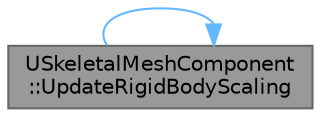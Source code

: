 digraph "USkeletalMeshComponent::UpdateRigidBodyScaling"
{
 // INTERACTIVE_SVG=YES
 // LATEX_PDF_SIZE
  bgcolor="transparent";
  edge [fontname=Helvetica,fontsize=10,labelfontname=Helvetica,labelfontsize=10];
  node [fontname=Helvetica,fontsize=10,shape=box,height=0.2,width=0.4];
  rankdir="LR";
  Node1 [id="Node000001",label="USkeletalMeshComponent\l::UpdateRigidBodyScaling",height=0.2,width=0.4,color="gray40", fillcolor="grey60", style="filled", fontcolor="black",tooltip="Update rigid body scaling when the actor is set with a new uniform scale."];
  Node1 -> Node1 [id="edge1_Node000001_Node000001",color="steelblue1",style="solid",tooltip=" "];
}
